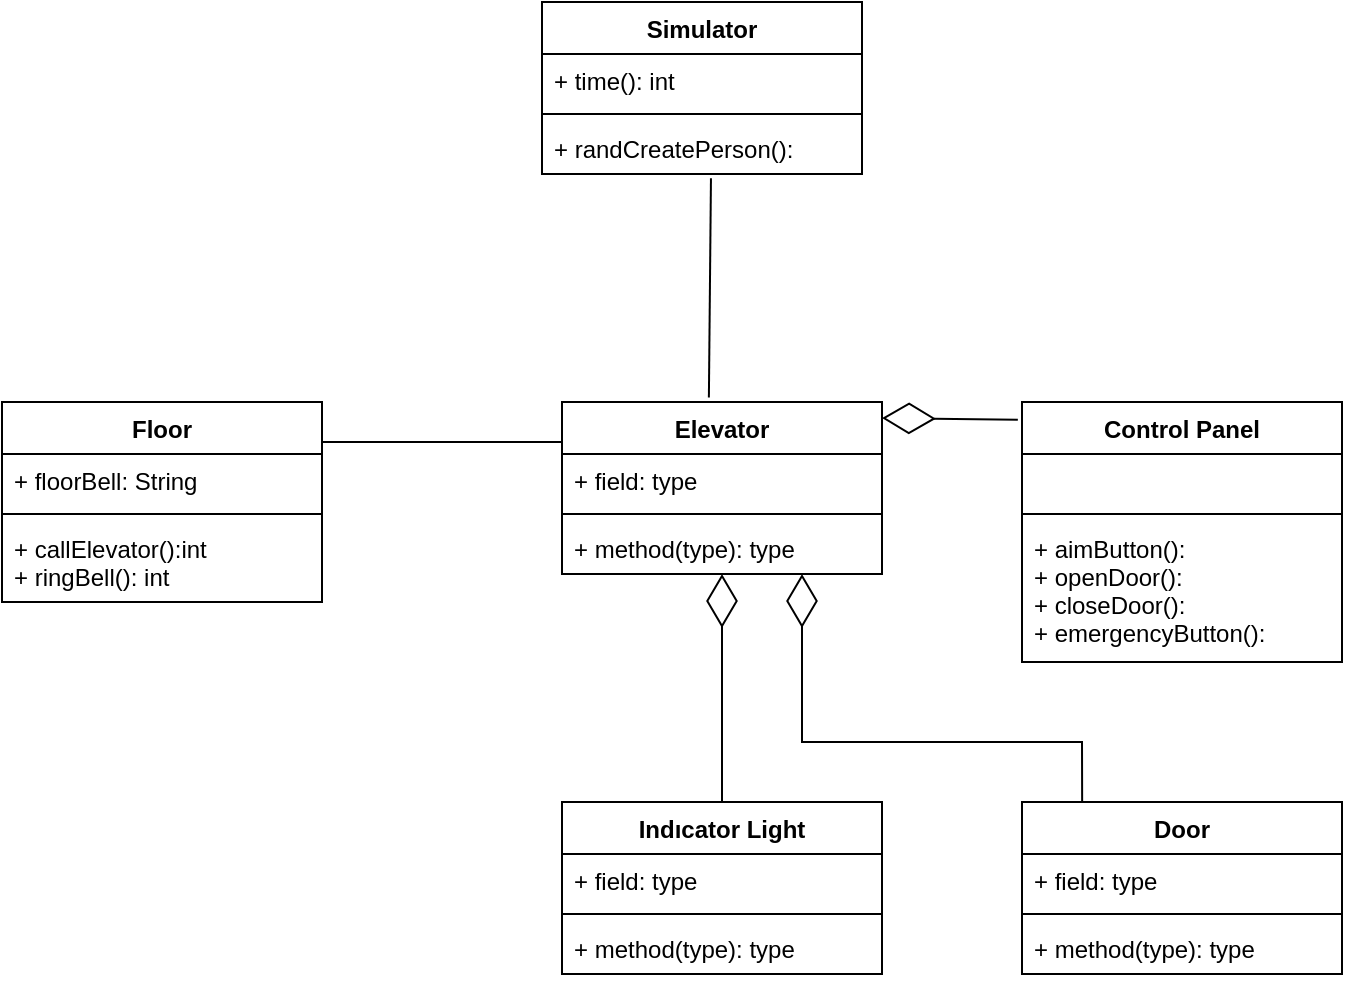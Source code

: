 <mxfile version="16.2.4" type="github">
  <diagram id="qiEBtM8c6WKFINXhQ_-S" name="Page-1">
    <mxGraphModel dx="2752" dy="1683" grid="1" gridSize="10" guides="1" tooltips="1" connect="1" arrows="1" fold="1" page="1" pageScale="1" pageWidth="850" pageHeight="1100" math="0" shadow="0">
      <root>
        <mxCell id="0" />
        <mxCell id="1" parent="0" />
        <mxCell id="RJoXQkrmtfC7raOjRo7R-1" value="Elevator" style="swimlane;fontStyle=1;align=center;verticalAlign=top;childLayout=stackLayout;horizontal=1;startSize=26;horizontalStack=0;resizeParent=1;resizeParentMax=0;resizeLast=0;collapsible=1;marginBottom=0;" parent="1" vertex="1">
          <mxGeometry x="-1080" y="-610" width="160" height="86" as="geometry" />
        </mxCell>
        <mxCell id="RJoXQkrmtfC7raOjRo7R-2" value="+ field: type" style="text;strokeColor=none;fillColor=none;align=left;verticalAlign=top;spacingLeft=4;spacingRight=4;overflow=hidden;rotatable=0;points=[[0,0.5],[1,0.5]];portConstraint=eastwest;" parent="RJoXQkrmtfC7raOjRo7R-1" vertex="1">
          <mxGeometry y="26" width="160" height="26" as="geometry" />
        </mxCell>
        <mxCell id="RJoXQkrmtfC7raOjRo7R-3" value="" style="line;strokeWidth=1;fillColor=none;align=left;verticalAlign=middle;spacingTop=-1;spacingLeft=3;spacingRight=3;rotatable=0;labelPosition=right;points=[];portConstraint=eastwest;" parent="RJoXQkrmtfC7raOjRo7R-1" vertex="1">
          <mxGeometry y="52" width="160" height="8" as="geometry" />
        </mxCell>
        <mxCell id="RJoXQkrmtfC7raOjRo7R-4" value="+ method(type): type" style="text;strokeColor=none;fillColor=none;align=left;verticalAlign=top;spacingLeft=4;spacingRight=4;overflow=hidden;rotatable=0;points=[[0,0.5],[1,0.5]];portConstraint=eastwest;" parent="RJoXQkrmtfC7raOjRo7R-1" vertex="1">
          <mxGeometry y="60" width="160" height="26" as="geometry" />
        </mxCell>
        <mxCell id="RJoXQkrmtfC7raOjRo7R-5" value="" style="endArrow=diamondThin;endFill=0;endSize=24;html=1;rounded=0;entryX=0.5;entryY=1;entryDx=0;entryDy=0;exitX=0.5;exitY=0;exitDx=0;exitDy=0;" parent="1" source="RJoXQkrmtfC7raOjRo7R-10" target="RJoXQkrmtfC7raOjRo7R-1" edge="1">
          <mxGeometry width="160" relative="1" as="geometry">
            <mxPoint x="-1110" y="-480" as="sourcePoint" />
            <mxPoint x="-950" y="-480" as="targetPoint" />
          </mxGeometry>
        </mxCell>
        <mxCell id="RJoXQkrmtfC7raOjRo7R-6" value="Door" style="swimlane;fontStyle=1;align=center;verticalAlign=top;childLayout=stackLayout;horizontal=1;startSize=26;horizontalStack=0;resizeParent=1;resizeParentMax=0;resizeLast=0;collapsible=1;marginBottom=0;" parent="1" vertex="1">
          <mxGeometry x="-850" y="-410" width="160" height="86" as="geometry" />
        </mxCell>
        <mxCell id="RJoXQkrmtfC7raOjRo7R-7" value="+ field: type" style="text;strokeColor=none;fillColor=none;align=left;verticalAlign=top;spacingLeft=4;spacingRight=4;overflow=hidden;rotatable=0;points=[[0,0.5],[1,0.5]];portConstraint=eastwest;" parent="RJoXQkrmtfC7raOjRo7R-6" vertex="1">
          <mxGeometry y="26" width="160" height="26" as="geometry" />
        </mxCell>
        <mxCell id="RJoXQkrmtfC7raOjRo7R-8" value="" style="line;strokeWidth=1;fillColor=none;align=left;verticalAlign=middle;spacingTop=-1;spacingLeft=3;spacingRight=3;rotatable=0;labelPosition=right;points=[];portConstraint=eastwest;" parent="RJoXQkrmtfC7raOjRo7R-6" vertex="1">
          <mxGeometry y="52" width="160" height="8" as="geometry" />
        </mxCell>
        <mxCell id="RJoXQkrmtfC7raOjRo7R-9" value="+ method(type): type" style="text;strokeColor=none;fillColor=none;align=left;verticalAlign=top;spacingLeft=4;spacingRight=4;overflow=hidden;rotatable=0;points=[[0,0.5],[1,0.5]];portConstraint=eastwest;" parent="RJoXQkrmtfC7raOjRo7R-6" vertex="1">
          <mxGeometry y="60" width="160" height="26" as="geometry" />
        </mxCell>
        <mxCell id="RJoXQkrmtfC7raOjRo7R-10" value="Indıcator Light" style="swimlane;fontStyle=1;align=center;verticalAlign=top;childLayout=stackLayout;horizontal=1;startSize=26;horizontalStack=0;resizeParent=1;resizeParentMax=0;resizeLast=0;collapsible=1;marginBottom=0;" parent="1" vertex="1">
          <mxGeometry x="-1080" y="-410" width="160" height="86" as="geometry" />
        </mxCell>
        <mxCell id="RJoXQkrmtfC7raOjRo7R-11" value="+ field: type" style="text;strokeColor=none;fillColor=none;align=left;verticalAlign=top;spacingLeft=4;spacingRight=4;overflow=hidden;rotatable=0;points=[[0,0.5],[1,0.5]];portConstraint=eastwest;" parent="RJoXQkrmtfC7raOjRo7R-10" vertex="1">
          <mxGeometry y="26" width="160" height="26" as="geometry" />
        </mxCell>
        <mxCell id="RJoXQkrmtfC7raOjRo7R-12" value="" style="line;strokeWidth=1;fillColor=none;align=left;verticalAlign=middle;spacingTop=-1;spacingLeft=3;spacingRight=3;rotatable=0;labelPosition=right;points=[];portConstraint=eastwest;" parent="RJoXQkrmtfC7raOjRo7R-10" vertex="1">
          <mxGeometry y="52" width="160" height="8" as="geometry" />
        </mxCell>
        <mxCell id="RJoXQkrmtfC7raOjRo7R-13" value="+ method(type): type" style="text;strokeColor=none;fillColor=none;align=left;verticalAlign=top;spacingLeft=4;spacingRight=4;overflow=hidden;rotatable=0;points=[[0,0.5],[1,0.5]];portConstraint=eastwest;" parent="RJoXQkrmtfC7raOjRo7R-10" vertex="1">
          <mxGeometry y="60" width="160" height="26" as="geometry" />
        </mxCell>
        <mxCell id="RJoXQkrmtfC7raOjRo7R-14" value="Control Panel" style="swimlane;fontStyle=1;align=center;verticalAlign=top;childLayout=stackLayout;horizontal=1;startSize=26;horizontalStack=0;resizeParent=1;resizeParentMax=0;resizeLast=0;collapsible=1;marginBottom=0;" parent="1" vertex="1">
          <mxGeometry x="-850" y="-610" width="160" height="130" as="geometry" />
        </mxCell>
        <mxCell id="RJoXQkrmtfC7raOjRo7R-15" value=" " style="text;strokeColor=none;fillColor=none;align=left;verticalAlign=top;spacingLeft=4;spacingRight=4;overflow=hidden;rotatable=0;points=[[0,0.5],[1,0.5]];portConstraint=eastwest;" parent="RJoXQkrmtfC7raOjRo7R-14" vertex="1">
          <mxGeometry y="26" width="160" height="26" as="geometry" />
        </mxCell>
        <mxCell id="RJoXQkrmtfC7raOjRo7R-16" value="" style="line;strokeWidth=1;fillColor=none;align=left;verticalAlign=middle;spacingTop=-1;spacingLeft=3;spacingRight=3;rotatable=0;labelPosition=right;points=[];portConstraint=eastwest;" parent="RJoXQkrmtfC7raOjRo7R-14" vertex="1">
          <mxGeometry y="52" width="160" height="8" as="geometry" />
        </mxCell>
        <mxCell id="RJoXQkrmtfC7raOjRo7R-17" value="+ aimButton():&#xa;+ openDoor():&#xa;+ closeDoor():&#xa;+ emergencyButton():" style="text;strokeColor=none;fillColor=none;align=left;verticalAlign=top;spacingLeft=4;spacingRight=4;overflow=hidden;rotatable=0;points=[[0,0.5],[1,0.5]];portConstraint=eastwest;" parent="RJoXQkrmtfC7raOjRo7R-14" vertex="1">
          <mxGeometry y="60" width="160" height="70" as="geometry" />
        </mxCell>
        <mxCell id="RJoXQkrmtfC7raOjRo7R-18" value="" style="endArrow=diamondThin;endFill=0;endSize=24;html=1;rounded=0;entryX=0.5;entryY=1;entryDx=0;entryDy=0;exitX=0.188;exitY=0;exitDx=0;exitDy=0;exitPerimeter=0;" parent="1" source="RJoXQkrmtfC7raOjRo7R-6" edge="1">
          <mxGeometry width="160" relative="1" as="geometry">
            <mxPoint x="-960" y="-410.0" as="sourcePoint" />
            <mxPoint x="-960" y="-524" as="targetPoint" />
            <Array as="points">
              <mxPoint x="-820" y="-440" />
              <mxPoint x="-960" y="-440" />
            </Array>
          </mxGeometry>
        </mxCell>
        <mxCell id="RJoXQkrmtfC7raOjRo7R-20" value="" style="endArrow=diamondThin;endFill=0;endSize=24;html=1;rounded=0;entryX=0.5;entryY=1;entryDx=0;entryDy=0;exitX=-0.013;exitY=0.068;exitDx=0;exitDy=0;exitPerimeter=0;" parent="1" source="RJoXQkrmtfC7raOjRo7R-14" edge="1">
          <mxGeometry width="160" relative="1" as="geometry">
            <mxPoint x="-920" y="-488" as="sourcePoint" />
            <mxPoint x="-920" y="-602" as="targetPoint" />
          </mxGeometry>
        </mxCell>
        <mxCell id="RJoXQkrmtfC7raOjRo7R-21" value="Floor" style="swimlane;fontStyle=1;align=center;verticalAlign=top;childLayout=stackLayout;horizontal=1;startSize=26;horizontalStack=0;resizeParent=1;resizeParentMax=0;resizeLast=0;collapsible=1;marginBottom=0;" parent="1" vertex="1">
          <mxGeometry x="-1360" y="-610" width="160" height="100" as="geometry" />
        </mxCell>
        <mxCell id="RJoXQkrmtfC7raOjRo7R-22" value="+ floorBell: String" style="text;strokeColor=none;fillColor=none;align=left;verticalAlign=top;spacingLeft=4;spacingRight=4;overflow=hidden;rotatable=0;points=[[0,0.5],[1,0.5]];portConstraint=eastwest;" parent="RJoXQkrmtfC7raOjRo7R-21" vertex="1">
          <mxGeometry y="26" width="160" height="26" as="geometry" />
        </mxCell>
        <mxCell id="RJoXQkrmtfC7raOjRo7R-23" value="" style="line;strokeWidth=1;fillColor=none;align=left;verticalAlign=middle;spacingTop=-1;spacingLeft=3;spacingRight=3;rotatable=0;labelPosition=right;points=[];portConstraint=eastwest;" parent="RJoXQkrmtfC7raOjRo7R-21" vertex="1">
          <mxGeometry y="52" width="160" height="8" as="geometry" />
        </mxCell>
        <mxCell id="RJoXQkrmtfC7raOjRo7R-24" value="+ callElevator():int&#xa;+ ringBell(): int" style="text;strokeColor=none;fillColor=none;align=left;verticalAlign=top;spacingLeft=4;spacingRight=4;overflow=hidden;rotatable=0;points=[[0,0.5],[1,0.5]];portConstraint=eastwest;" parent="RJoXQkrmtfC7raOjRo7R-21" vertex="1">
          <mxGeometry y="60" width="160" height="40" as="geometry" />
        </mxCell>
        <mxCell id="RJoXQkrmtfC7raOjRo7R-25" value="" style="endArrow=none;html=1;rounded=0;" parent="1" edge="1">
          <mxGeometry relative="1" as="geometry">
            <mxPoint x="-1200" y="-590" as="sourcePoint" />
            <mxPoint x="-1080" y="-590" as="targetPoint" />
          </mxGeometry>
        </mxCell>
        <mxCell id="RJoXQkrmtfC7raOjRo7R-26" value="Simulator" style="swimlane;fontStyle=1;align=center;verticalAlign=top;childLayout=stackLayout;horizontal=1;startSize=26;horizontalStack=0;resizeParent=1;resizeParentMax=0;resizeLast=0;collapsible=1;marginBottom=0;" parent="1" vertex="1">
          <mxGeometry x="-1090" y="-810" width="160" height="86" as="geometry" />
        </mxCell>
        <mxCell id="RJoXQkrmtfC7raOjRo7R-27" value="+ time(): int" style="text;strokeColor=none;fillColor=none;align=left;verticalAlign=top;spacingLeft=4;spacingRight=4;overflow=hidden;rotatable=0;points=[[0,0.5],[1,0.5]];portConstraint=eastwest;" parent="RJoXQkrmtfC7raOjRo7R-26" vertex="1">
          <mxGeometry y="26" width="160" height="26" as="geometry" />
        </mxCell>
        <mxCell id="RJoXQkrmtfC7raOjRo7R-28" value="" style="line;strokeWidth=1;fillColor=none;align=left;verticalAlign=middle;spacingTop=-1;spacingLeft=3;spacingRight=3;rotatable=0;labelPosition=right;points=[];portConstraint=eastwest;" parent="RJoXQkrmtfC7raOjRo7R-26" vertex="1">
          <mxGeometry y="52" width="160" height="8" as="geometry" />
        </mxCell>
        <mxCell id="RJoXQkrmtfC7raOjRo7R-29" value="+ randCreatePerson():" style="text;strokeColor=none;fillColor=none;align=left;verticalAlign=top;spacingLeft=4;spacingRight=4;overflow=hidden;rotatable=0;points=[[0,0.5],[1,0.5]];portConstraint=eastwest;" parent="RJoXQkrmtfC7raOjRo7R-26" vertex="1">
          <mxGeometry y="60" width="160" height="26" as="geometry" />
        </mxCell>
        <mxCell id="RJoXQkrmtfC7raOjRo7R-30" value="" style="endArrow=none;html=1;rounded=0;entryX=0.528;entryY=1.083;entryDx=0;entryDy=0;entryPerimeter=0;exitX=0.459;exitY=-0.026;exitDx=0;exitDy=0;exitPerimeter=0;" parent="1" source="RJoXQkrmtfC7raOjRo7R-1" target="RJoXQkrmtfC7raOjRo7R-29" edge="1">
          <mxGeometry relative="1" as="geometry">
            <mxPoint x="-1110" y="-680" as="sourcePoint" />
            <mxPoint x="-950" y="-680" as="targetPoint" />
          </mxGeometry>
        </mxCell>
      </root>
    </mxGraphModel>
  </diagram>
</mxfile>
